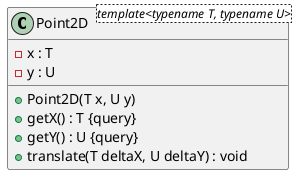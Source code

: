 @startuml





/' Objects '/

class Point2D <template<typename T, typename U>> {
	+Point2D(T x, U y)
	+getX() : T {query}
	-x : T
	+getY() : U {query}
	-y : U
	+translate(T deltaX, U deltaY) : void
}





/' Inheritance relationships '/




/' Aggregation relationships '/





/' Nested objects '/



@enduml
